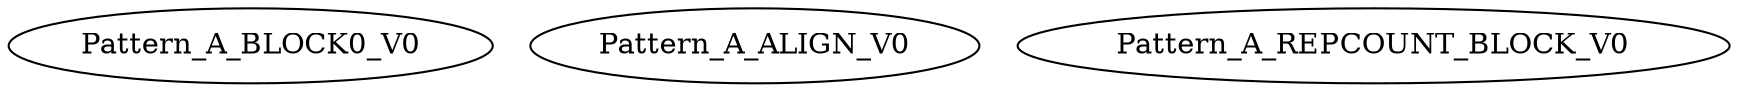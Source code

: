 digraph "patternA-remove" {
  name="patternA-remove"
  node [type=block cpu=1 pattern=Pattern_A style=filled fillcolor=white color=black]
  "Pattern_A_BLOCK0_V0" [tperiod=100000000]
  "Pattern_A_ALIGN_V0" [tperiod=0]
  "Pattern_A_REPCOUNT_BLOCK_V0" [qlo=1]
}
